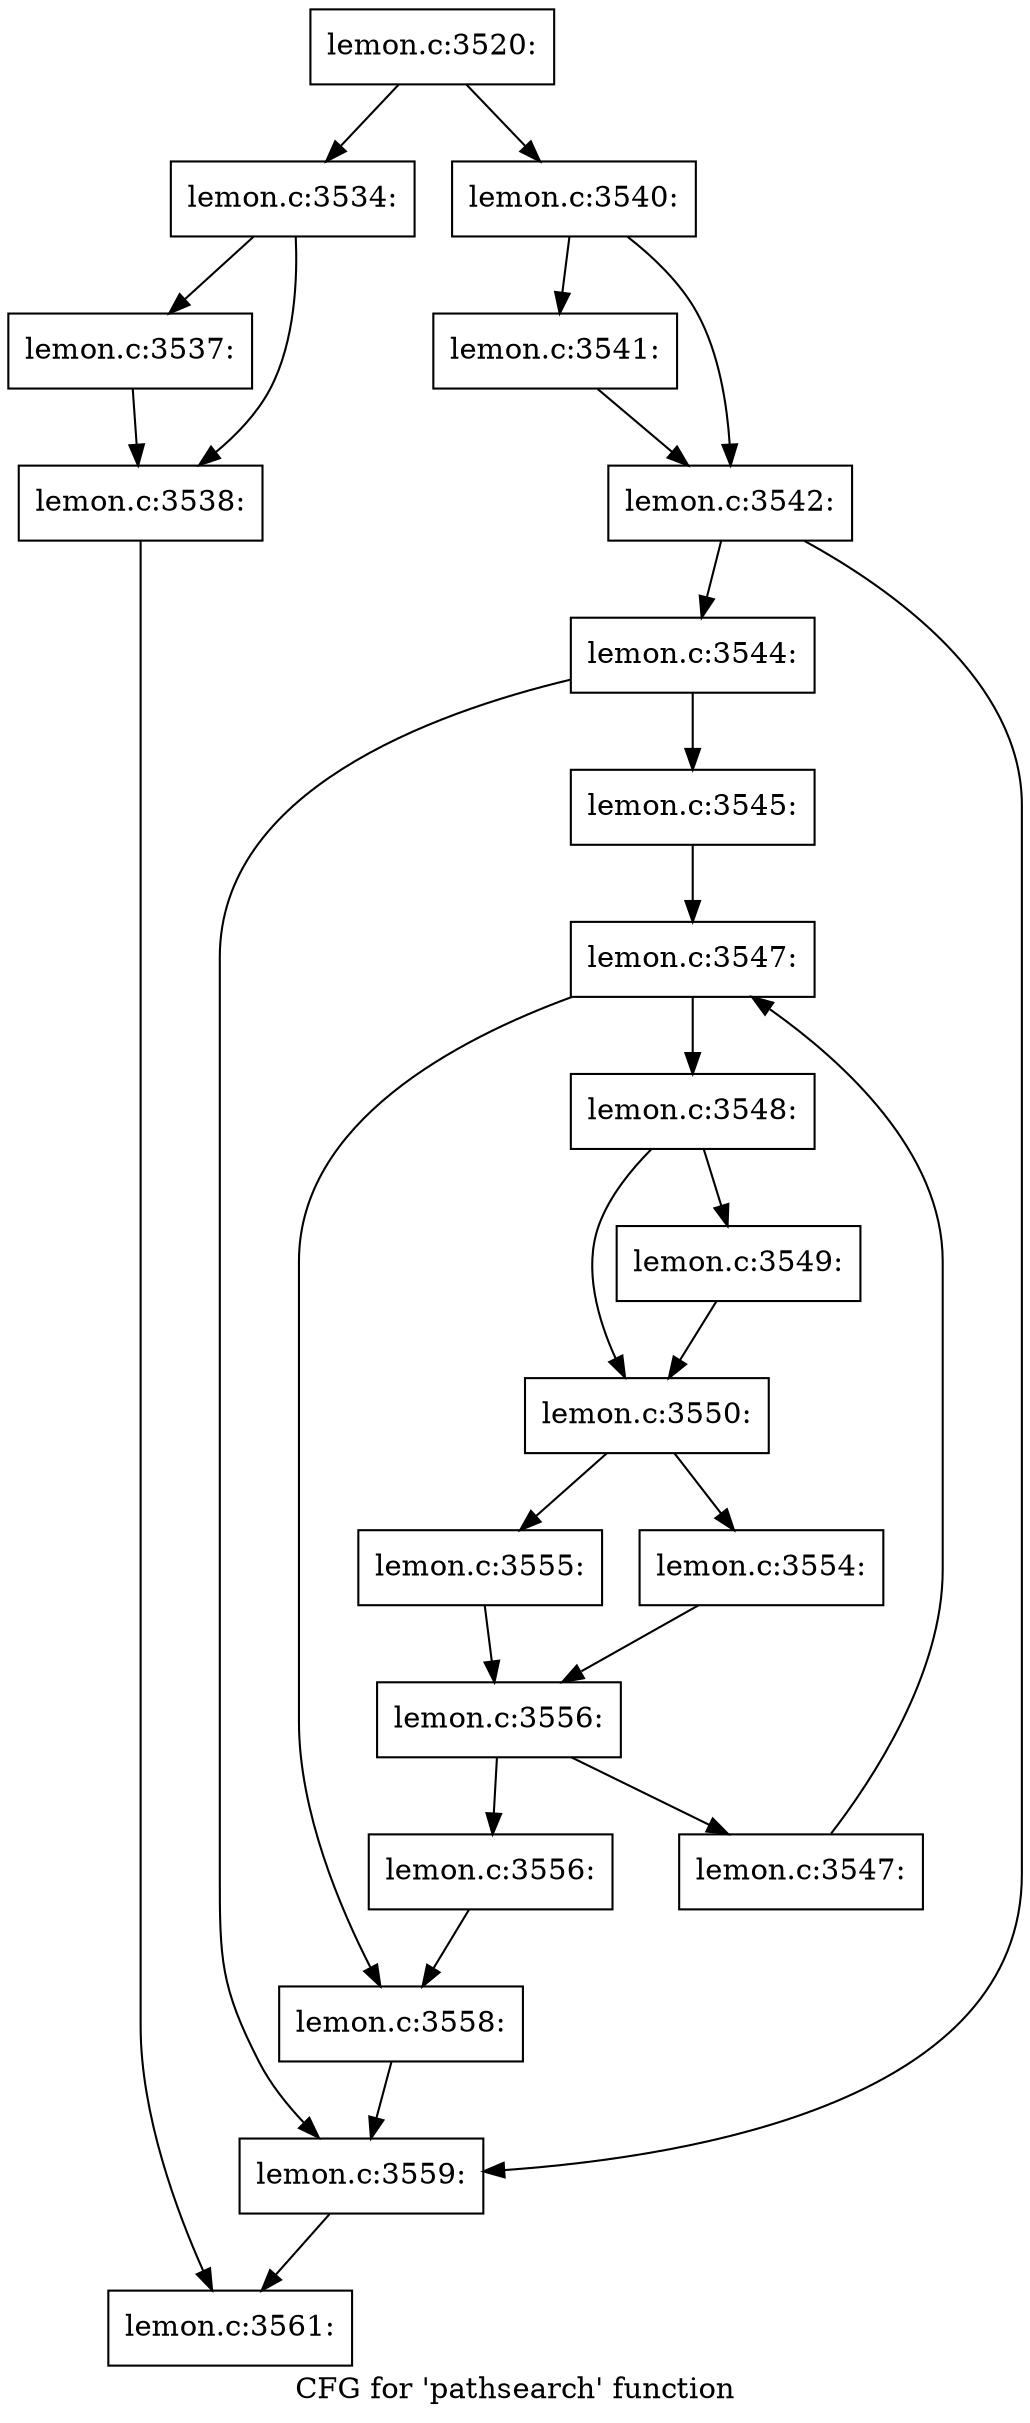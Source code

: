 digraph "CFG for 'pathsearch' function" {
	label="CFG for 'pathsearch' function";

	Node0x5625654842a0 [shape=record,label="{lemon.c:3520:}"];
	Node0x5625654842a0 -> Node0x5625654a21b0;
	Node0x5625654842a0 -> Node0x5625654a2250;
	Node0x5625654a21b0 [shape=record,label="{lemon.c:3534:}"];
	Node0x5625654a21b0 -> Node0x5625654a30f0;
	Node0x5625654a21b0 -> Node0x5625654a3140;
	Node0x5625654a30f0 [shape=record,label="{lemon.c:3537:}"];
	Node0x5625654a30f0 -> Node0x5625654a3140;
	Node0x5625654a3140 [shape=record,label="{lemon.c:3538:}"];
	Node0x5625654a3140 -> Node0x5625654a2200;
	Node0x5625654a2250 [shape=record,label="{lemon.c:3540:}"];
	Node0x5625654a2250 -> Node0x5625654a4860;
	Node0x5625654a2250 -> Node0x5625654a4c00;
	Node0x5625654a4860 [shape=record,label="{lemon.c:3541:}"];
	Node0x5625654a4860 -> Node0x5625654a4c00;
	Node0x5625654a4c00 [shape=record,label="{lemon.c:3542:}"];
	Node0x5625654a4c00 -> Node0x5625654a5b40;
	Node0x5625654a4c00 -> Node0x5625654a5af0;
	Node0x5625654a5b40 [shape=record,label="{lemon.c:3544:}"];
	Node0x5625654a5b40 -> Node0x5625654a5aa0;
	Node0x5625654a5b40 -> Node0x5625654a5af0;
	Node0x5625654a5aa0 [shape=record,label="{lemon.c:3545:}"];
	Node0x5625654a5aa0 -> Node0x5625654a6350;
	Node0x5625654a6350 [shape=record,label="{lemon.c:3547:}"];
	Node0x5625654a6350 -> Node0x5625654a66d0;
	Node0x5625654a6350 -> Node0x5625654a64b0;
	Node0x5625654a66d0 [shape=record,label="{lemon.c:3548:}"];
	Node0x5625654a66d0 -> Node0x5625654a6b90;
	Node0x5625654a66d0 -> Node0x5625654a6be0;
	Node0x5625654a6b90 [shape=record,label="{lemon.c:3549:}"];
	Node0x5625654a6b90 -> Node0x5625654a6be0;
	Node0x5625654a6be0 [shape=record,label="{lemon.c:3550:}"];
	Node0x5625654a6be0 -> Node0x5625654a7d90;
	Node0x5625654a6be0 -> Node0x5625654a7e30;
	Node0x5625654a7d90 [shape=record,label="{lemon.c:3554:}"];
	Node0x5625654a7d90 -> Node0x5625654a7de0;
	Node0x5625654a7e30 [shape=record,label="{lemon.c:3555:}"];
	Node0x5625654a7e30 -> Node0x5625654a7de0;
	Node0x5625654a7de0 [shape=record,label="{lemon.c:3556:}"];
	Node0x5625654a7de0 -> Node0x5625654a87d0;
	Node0x5625654a7de0 -> Node0x5625654a8820;
	Node0x5625654a87d0 [shape=record,label="{lemon.c:3556:}"];
	Node0x5625654a87d0 -> Node0x5625654a64b0;
	Node0x5625654a8820 [shape=record,label="{lemon.c:3547:}"];
	Node0x5625654a8820 -> Node0x5625654a6350;
	Node0x5625654a64b0 [shape=record,label="{lemon.c:3558:}"];
	Node0x5625654a64b0 -> Node0x5625654a5af0;
	Node0x5625654a5af0 [shape=record,label="{lemon.c:3559:}"];
	Node0x5625654a5af0 -> Node0x5625654a2200;
	Node0x5625654a2200 [shape=record,label="{lemon.c:3561:}"];
}
